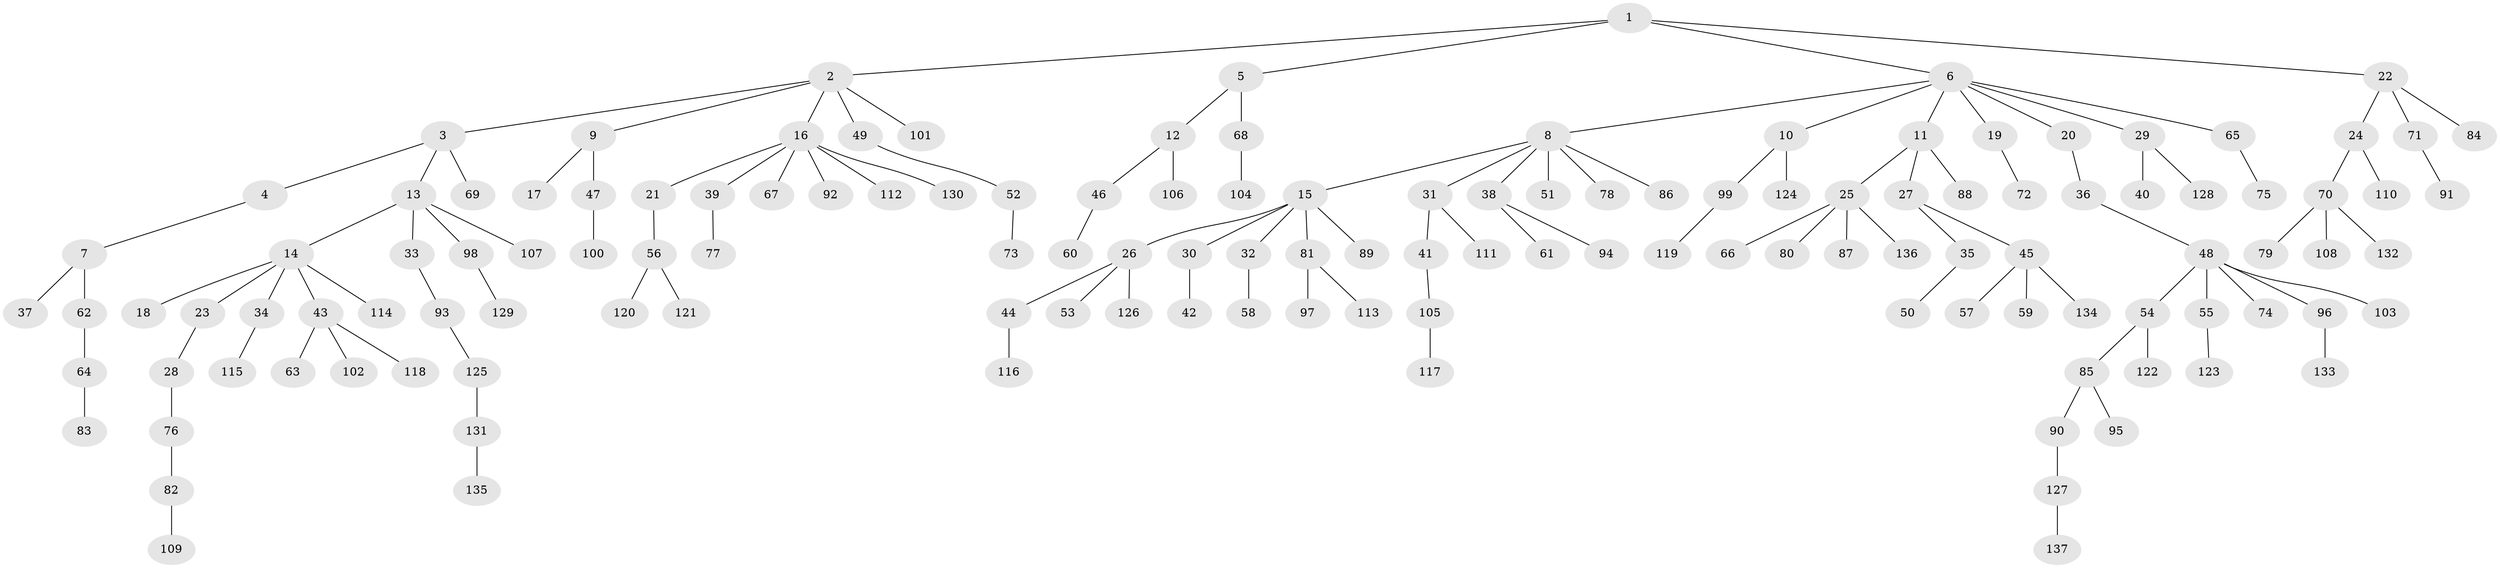 // coarse degree distribution, {4: 0.024390243902439025, 1: 0.7317073170731707, 3: 0.04878048780487805, 13: 0.012195121951219513, 2: 0.10975609756097561, 5: 0.04878048780487805, 25: 0.012195121951219513, 6: 0.012195121951219513}
// Generated by graph-tools (version 1.1) at 2025/56/03/04/25 21:56:25]
// undirected, 137 vertices, 136 edges
graph export_dot {
graph [start="1"]
  node [color=gray90,style=filled];
  1;
  2;
  3;
  4;
  5;
  6;
  7;
  8;
  9;
  10;
  11;
  12;
  13;
  14;
  15;
  16;
  17;
  18;
  19;
  20;
  21;
  22;
  23;
  24;
  25;
  26;
  27;
  28;
  29;
  30;
  31;
  32;
  33;
  34;
  35;
  36;
  37;
  38;
  39;
  40;
  41;
  42;
  43;
  44;
  45;
  46;
  47;
  48;
  49;
  50;
  51;
  52;
  53;
  54;
  55;
  56;
  57;
  58;
  59;
  60;
  61;
  62;
  63;
  64;
  65;
  66;
  67;
  68;
  69;
  70;
  71;
  72;
  73;
  74;
  75;
  76;
  77;
  78;
  79;
  80;
  81;
  82;
  83;
  84;
  85;
  86;
  87;
  88;
  89;
  90;
  91;
  92;
  93;
  94;
  95;
  96;
  97;
  98;
  99;
  100;
  101;
  102;
  103;
  104;
  105;
  106;
  107;
  108;
  109;
  110;
  111;
  112;
  113;
  114;
  115;
  116;
  117;
  118;
  119;
  120;
  121;
  122;
  123;
  124;
  125;
  126;
  127;
  128;
  129;
  130;
  131;
  132;
  133;
  134;
  135;
  136;
  137;
  1 -- 2;
  1 -- 5;
  1 -- 6;
  1 -- 22;
  2 -- 3;
  2 -- 9;
  2 -- 16;
  2 -- 49;
  2 -- 101;
  3 -- 4;
  3 -- 13;
  3 -- 69;
  4 -- 7;
  5 -- 12;
  5 -- 68;
  6 -- 8;
  6 -- 10;
  6 -- 11;
  6 -- 19;
  6 -- 20;
  6 -- 29;
  6 -- 65;
  7 -- 37;
  7 -- 62;
  8 -- 15;
  8 -- 31;
  8 -- 38;
  8 -- 51;
  8 -- 78;
  8 -- 86;
  9 -- 17;
  9 -- 47;
  10 -- 99;
  10 -- 124;
  11 -- 25;
  11 -- 27;
  11 -- 88;
  12 -- 46;
  12 -- 106;
  13 -- 14;
  13 -- 33;
  13 -- 98;
  13 -- 107;
  14 -- 18;
  14 -- 23;
  14 -- 34;
  14 -- 43;
  14 -- 114;
  15 -- 26;
  15 -- 30;
  15 -- 32;
  15 -- 81;
  15 -- 89;
  16 -- 21;
  16 -- 39;
  16 -- 67;
  16 -- 92;
  16 -- 112;
  16 -- 130;
  19 -- 72;
  20 -- 36;
  21 -- 56;
  22 -- 24;
  22 -- 71;
  22 -- 84;
  23 -- 28;
  24 -- 70;
  24 -- 110;
  25 -- 66;
  25 -- 80;
  25 -- 87;
  25 -- 136;
  26 -- 44;
  26 -- 53;
  26 -- 126;
  27 -- 35;
  27 -- 45;
  28 -- 76;
  29 -- 40;
  29 -- 128;
  30 -- 42;
  31 -- 41;
  31 -- 111;
  32 -- 58;
  33 -- 93;
  34 -- 115;
  35 -- 50;
  36 -- 48;
  38 -- 61;
  38 -- 94;
  39 -- 77;
  41 -- 105;
  43 -- 63;
  43 -- 102;
  43 -- 118;
  44 -- 116;
  45 -- 57;
  45 -- 59;
  45 -- 134;
  46 -- 60;
  47 -- 100;
  48 -- 54;
  48 -- 55;
  48 -- 74;
  48 -- 96;
  48 -- 103;
  49 -- 52;
  52 -- 73;
  54 -- 85;
  54 -- 122;
  55 -- 123;
  56 -- 120;
  56 -- 121;
  62 -- 64;
  64 -- 83;
  65 -- 75;
  68 -- 104;
  70 -- 79;
  70 -- 108;
  70 -- 132;
  71 -- 91;
  76 -- 82;
  81 -- 97;
  81 -- 113;
  82 -- 109;
  85 -- 90;
  85 -- 95;
  90 -- 127;
  93 -- 125;
  96 -- 133;
  98 -- 129;
  99 -- 119;
  105 -- 117;
  125 -- 131;
  127 -- 137;
  131 -- 135;
}
